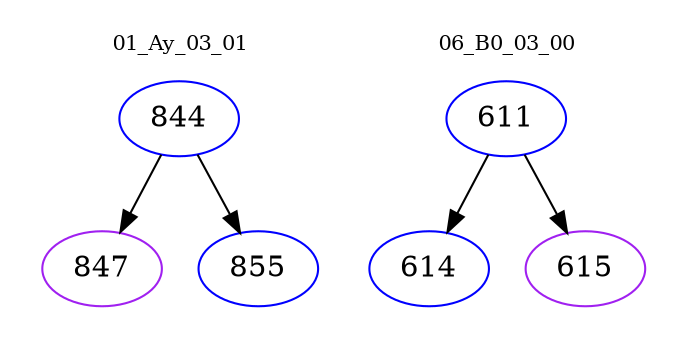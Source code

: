 digraph{
subgraph cluster_0 {
color = white
label = "01_Ay_03_01";
fontsize=10;
T0_844 [label="844", color="blue"]
T0_844 -> T0_847 [color="black"]
T0_847 [label="847", color="purple"]
T0_844 -> T0_855 [color="black"]
T0_855 [label="855", color="blue"]
}
subgraph cluster_1 {
color = white
label = "06_B0_03_00";
fontsize=10;
T1_611 [label="611", color="blue"]
T1_611 -> T1_614 [color="black"]
T1_614 [label="614", color="blue"]
T1_611 -> T1_615 [color="black"]
T1_615 [label="615", color="purple"]
}
}

